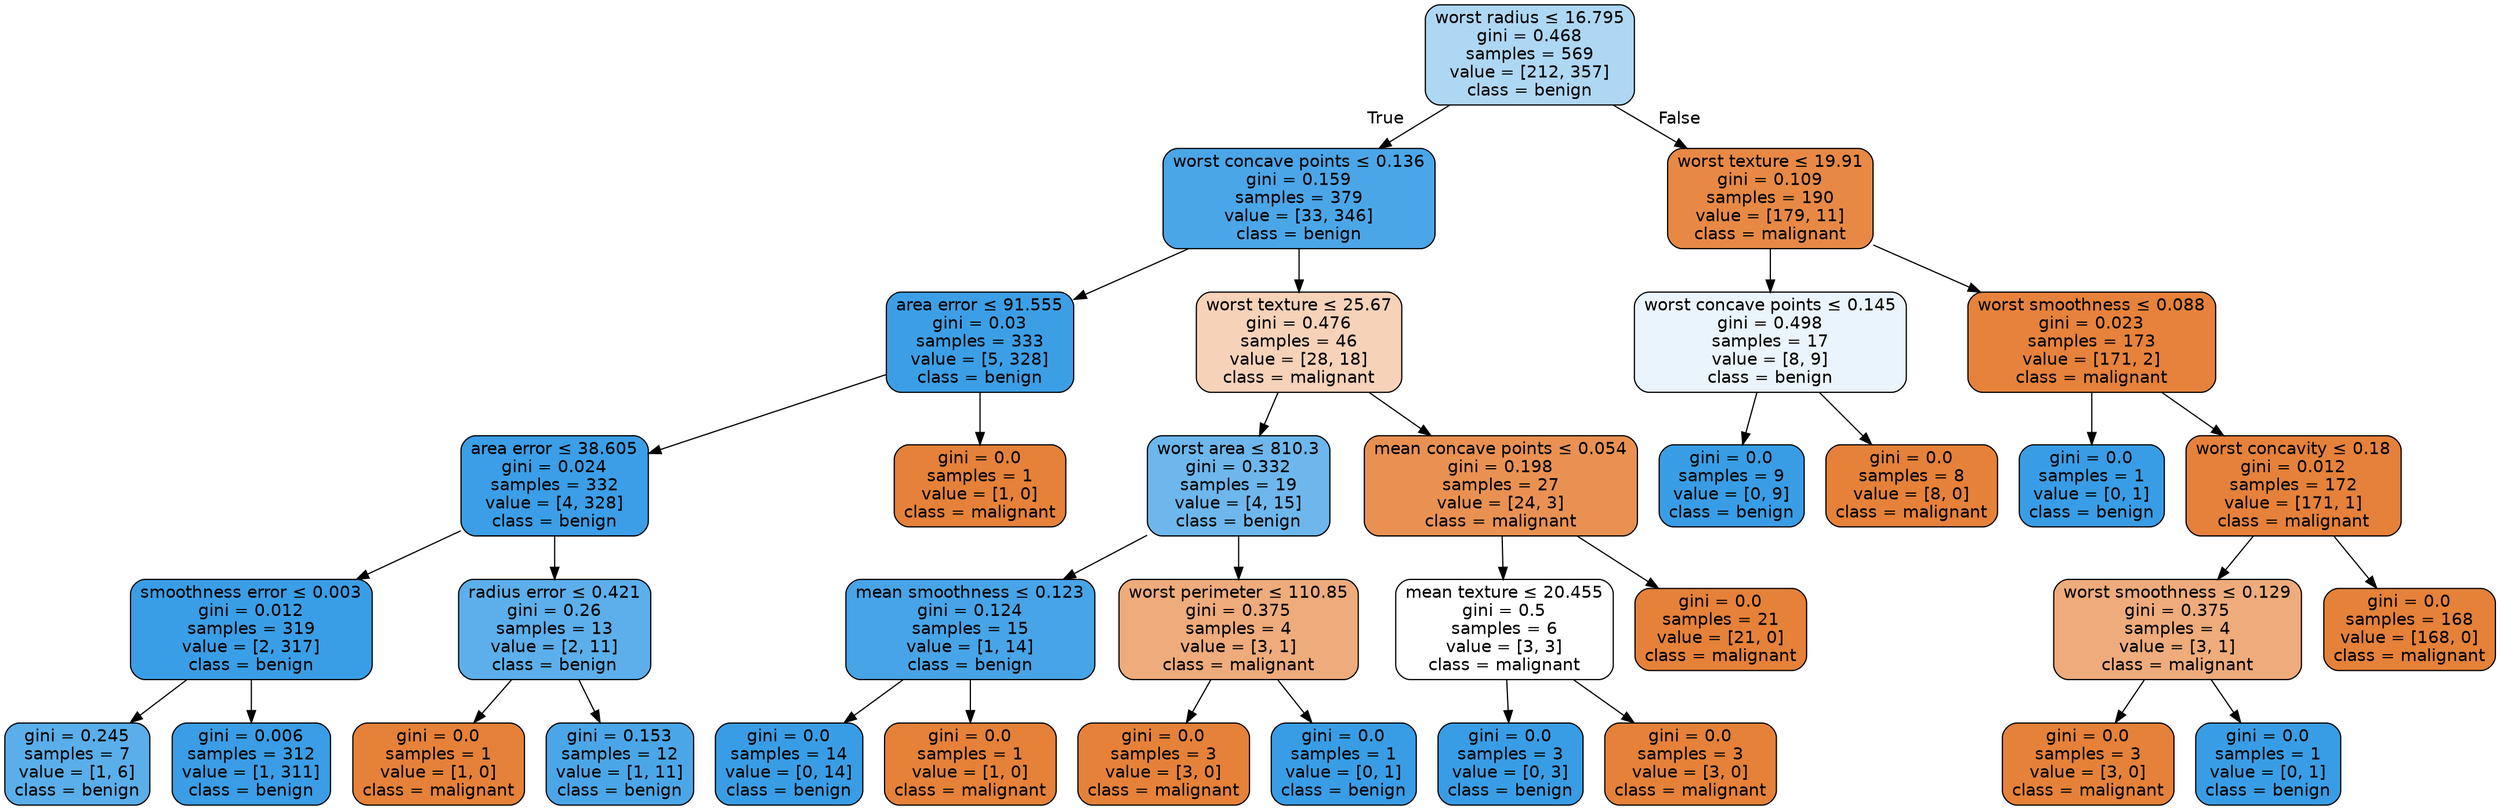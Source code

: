 digraph Tree {
node [shape=box, style="filled, rounded", color="black", fontname=helvetica] ;
edge [fontname=helvetica] ;
0 [label=<worst radius &le; 16.795<br/>gini = 0.468<br/>samples = 569<br/>value = [212, 357]<br/>class = benign>, fillcolor="#399de568"] ;
1 [label=<worst concave points &le; 0.136<br/>gini = 0.159<br/>samples = 379<br/>value = [33, 346]<br/>class = benign>, fillcolor="#399de5e7"] ;
0 -> 1 [labeldistance=2.5, labelangle=45, headlabel="True"] ;
2 [label=<area error &le; 91.555<br/>gini = 0.03<br/>samples = 333<br/>value = [5, 328]<br/>class = benign>, fillcolor="#399de5fb"] ;
1 -> 2 ;
3 [label=<area error &le; 38.605<br/>gini = 0.024<br/>samples = 332<br/>value = [4, 328]<br/>class = benign>, fillcolor="#399de5fc"] ;
2 -> 3 ;
4 [label=<smoothness error &le; 0.003<br/>gini = 0.012<br/>samples = 319<br/>value = [2, 317]<br/>class = benign>, fillcolor="#399de5fd"] ;
3 -> 4 ;
5 [label=<gini = 0.245<br/>samples = 7<br/>value = [1, 6]<br/>class = benign>, fillcolor="#399de5d4"] ;
4 -> 5 ;
6 [label=<gini = 0.006<br/>samples = 312<br/>value = [1, 311]<br/>class = benign>, fillcolor="#399de5fe"] ;
4 -> 6 ;
7 [label=<radius error &le; 0.421<br/>gini = 0.26<br/>samples = 13<br/>value = [2, 11]<br/>class = benign>, fillcolor="#399de5d1"] ;
3 -> 7 ;
8 [label=<gini = 0.0<br/>samples = 1<br/>value = [1, 0]<br/>class = malignant>, fillcolor="#e58139ff"] ;
7 -> 8 ;
9 [label=<gini = 0.153<br/>samples = 12<br/>value = [1, 11]<br/>class = benign>, fillcolor="#399de5e8"] ;
7 -> 9 ;
10 [label=<gini = 0.0<br/>samples = 1<br/>value = [1, 0]<br/>class = malignant>, fillcolor="#e58139ff"] ;
2 -> 10 ;
11 [label=<worst texture &le; 25.67<br/>gini = 0.476<br/>samples = 46<br/>value = [28, 18]<br/>class = malignant>, fillcolor="#e581395b"] ;
1 -> 11 ;
12 [label=<worst area &le; 810.3<br/>gini = 0.332<br/>samples = 19<br/>value = [4, 15]<br/>class = benign>, fillcolor="#399de5bb"] ;
11 -> 12 ;
13 [label=<mean smoothness &le; 0.123<br/>gini = 0.124<br/>samples = 15<br/>value = [1, 14]<br/>class = benign>, fillcolor="#399de5ed"] ;
12 -> 13 ;
14 [label=<gini = 0.0<br/>samples = 14<br/>value = [0, 14]<br/>class = benign>, fillcolor="#399de5ff"] ;
13 -> 14 ;
15 [label=<gini = 0.0<br/>samples = 1<br/>value = [1, 0]<br/>class = malignant>, fillcolor="#e58139ff"] ;
13 -> 15 ;
16 [label=<worst perimeter &le; 110.85<br/>gini = 0.375<br/>samples = 4<br/>value = [3, 1]<br/>class = malignant>, fillcolor="#e58139aa"] ;
12 -> 16 ;
17 [label=<gini = 0.0<br/>samples = 3<br/>value = [3, 0]<br/>class = malignant>, fillcolor="#e58139ff"] ;
16 -> 17 ;
18 [label=<gini = 0.0<br/>samples = 1<br/>value = [0, 1]<br/>class = benign>, fillcolor="#399de5ff"] ;
16 -> 18 ;
19 [label=<mean concave points &le; 0.054<br/>gini = 0.198<br/>samples = 27<br/>value = [24, 3]<br/>class = malignant>, fillcolor="#e58139df"] ;
11 -> 19 ;
20 [label=<mean texture &le; 20.455<br/>gini = 0.5<br/>samples = 6<br/>value = [3, 3]<br/>class = malignant>, fillcolor="#e5813900"] ;
19 -> 20 ;
21 [label=<gini = 0.0<br/>samples = 3<br/>value = [0, 3]<br/>class = benign>, fillcolor="#399de5ff"] ;
20 -> 21 ;
22 [label=<gini = 0.0<br/>samples = 3<br/>value = [3, 0]<br/>class = malignant>, fillcolor="#e58139ff"] ;
20 -> 22 ;
23 [label=<gini = 0.0<br/>samples = 21<br/>value = [21, 0]<br/>class = malignant>, fillcolor="#e58139ff"] ;
19 -> 23 ;
24 [label=<worst texture &le; 19.91<br/>gini = 0.109<br/>samples = 190<br/>value = [179, 11]<br/>class = malignant>, fillcolor="#e58139ef"] ;
0 -> 24 [labeldistance=2.5, labelangle=-45, headlabel="False"] ;
25 [label=<worst concave points &le; 0.145<br/>gini = 0.498<br/>samples = 17<br/>value = [8, 9]<br/>class = benign>, fillcolor="#399de51c"] ;
24 -> 25 ;
26 [label=<gini = 0.0<br/>samples = 9<br/>value = [0, 9]<br/>class = benign>, fillcolor="#399de5ff"] ;
25 -> 26 ;
27 [label=<gini = 0.0<br/>samples = 8<br/>value = [8, 0]<br/>class = malignant>, fillcolor="#e58139ff"] ;
25 -> 27 ;
28 [label=<worst smoothness &le; 0.088<br/>gini = 0.023<br/>samples = 173<br/>value = [171, 2]<br/>class = malignant>, fillcolor="#e58139fc"] ;
24 -> 28 ;
29 [label=<gini = 0.0<br/>samples = 1<br/>value = [0, 1]<br/>class = benign>, fillcolor="#399de5ff"] ;
28 -> 29 ;
30 [label=<worst concavity &le; 0.18<br/>gini = 0.012<br/>samples = 172<br/>value = [171, 1]<br/>class = malignant>, fillcolor="#e58139fe"] ;
28 -> 30 ;
31 [label=<worst smoothness &le; 0.129<br/>gini = 0.375<br/>samples = 4<br/>value = [3, 1]<br/>class = malignant>, fillcolor="#e58139aa"] ;
30 -> 31 ;
32 [label=<gini = 0.0<br/>samples = 3<br/>value = [3, 0]<br/>class = malignant>, fillcolor="#e58139ff"] ;
31 -> 32 ;
33 [label=<gini = 0.0<br/>samples = 1<br/>value = [0, 1]<br/>class = benign>, fillcolor="#399de5ff"] ;
31 -> 33 ;
34 [label=<gini = 0.0<br/>samples = 168<br/>value = [168, 0]<br/>class = malignant>, fillcolor="#e58139ff"] ;
30 -> 34 ;
}
